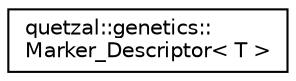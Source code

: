 digraph "Graphical Class Hierarchy"
{
 // LATEX_PDF_SIZE
  edge [fontname="Helvetica",fontsize="10",labelfontname="Helvetica",labelfontsize="10"];
  node [fontname="Helvetica",fontsize="10",shape=record];
  rankdir="LR";
  Node0 [label="quetzal::genetics::\lMarker_Descriptor\< T \>",height=0.2,width=0.4,color="black", fillcolor="white", style="filled",URL="$structquetzal_1_1genetics_1_1_marker___descriptor.html",tooltip=" "];
}
